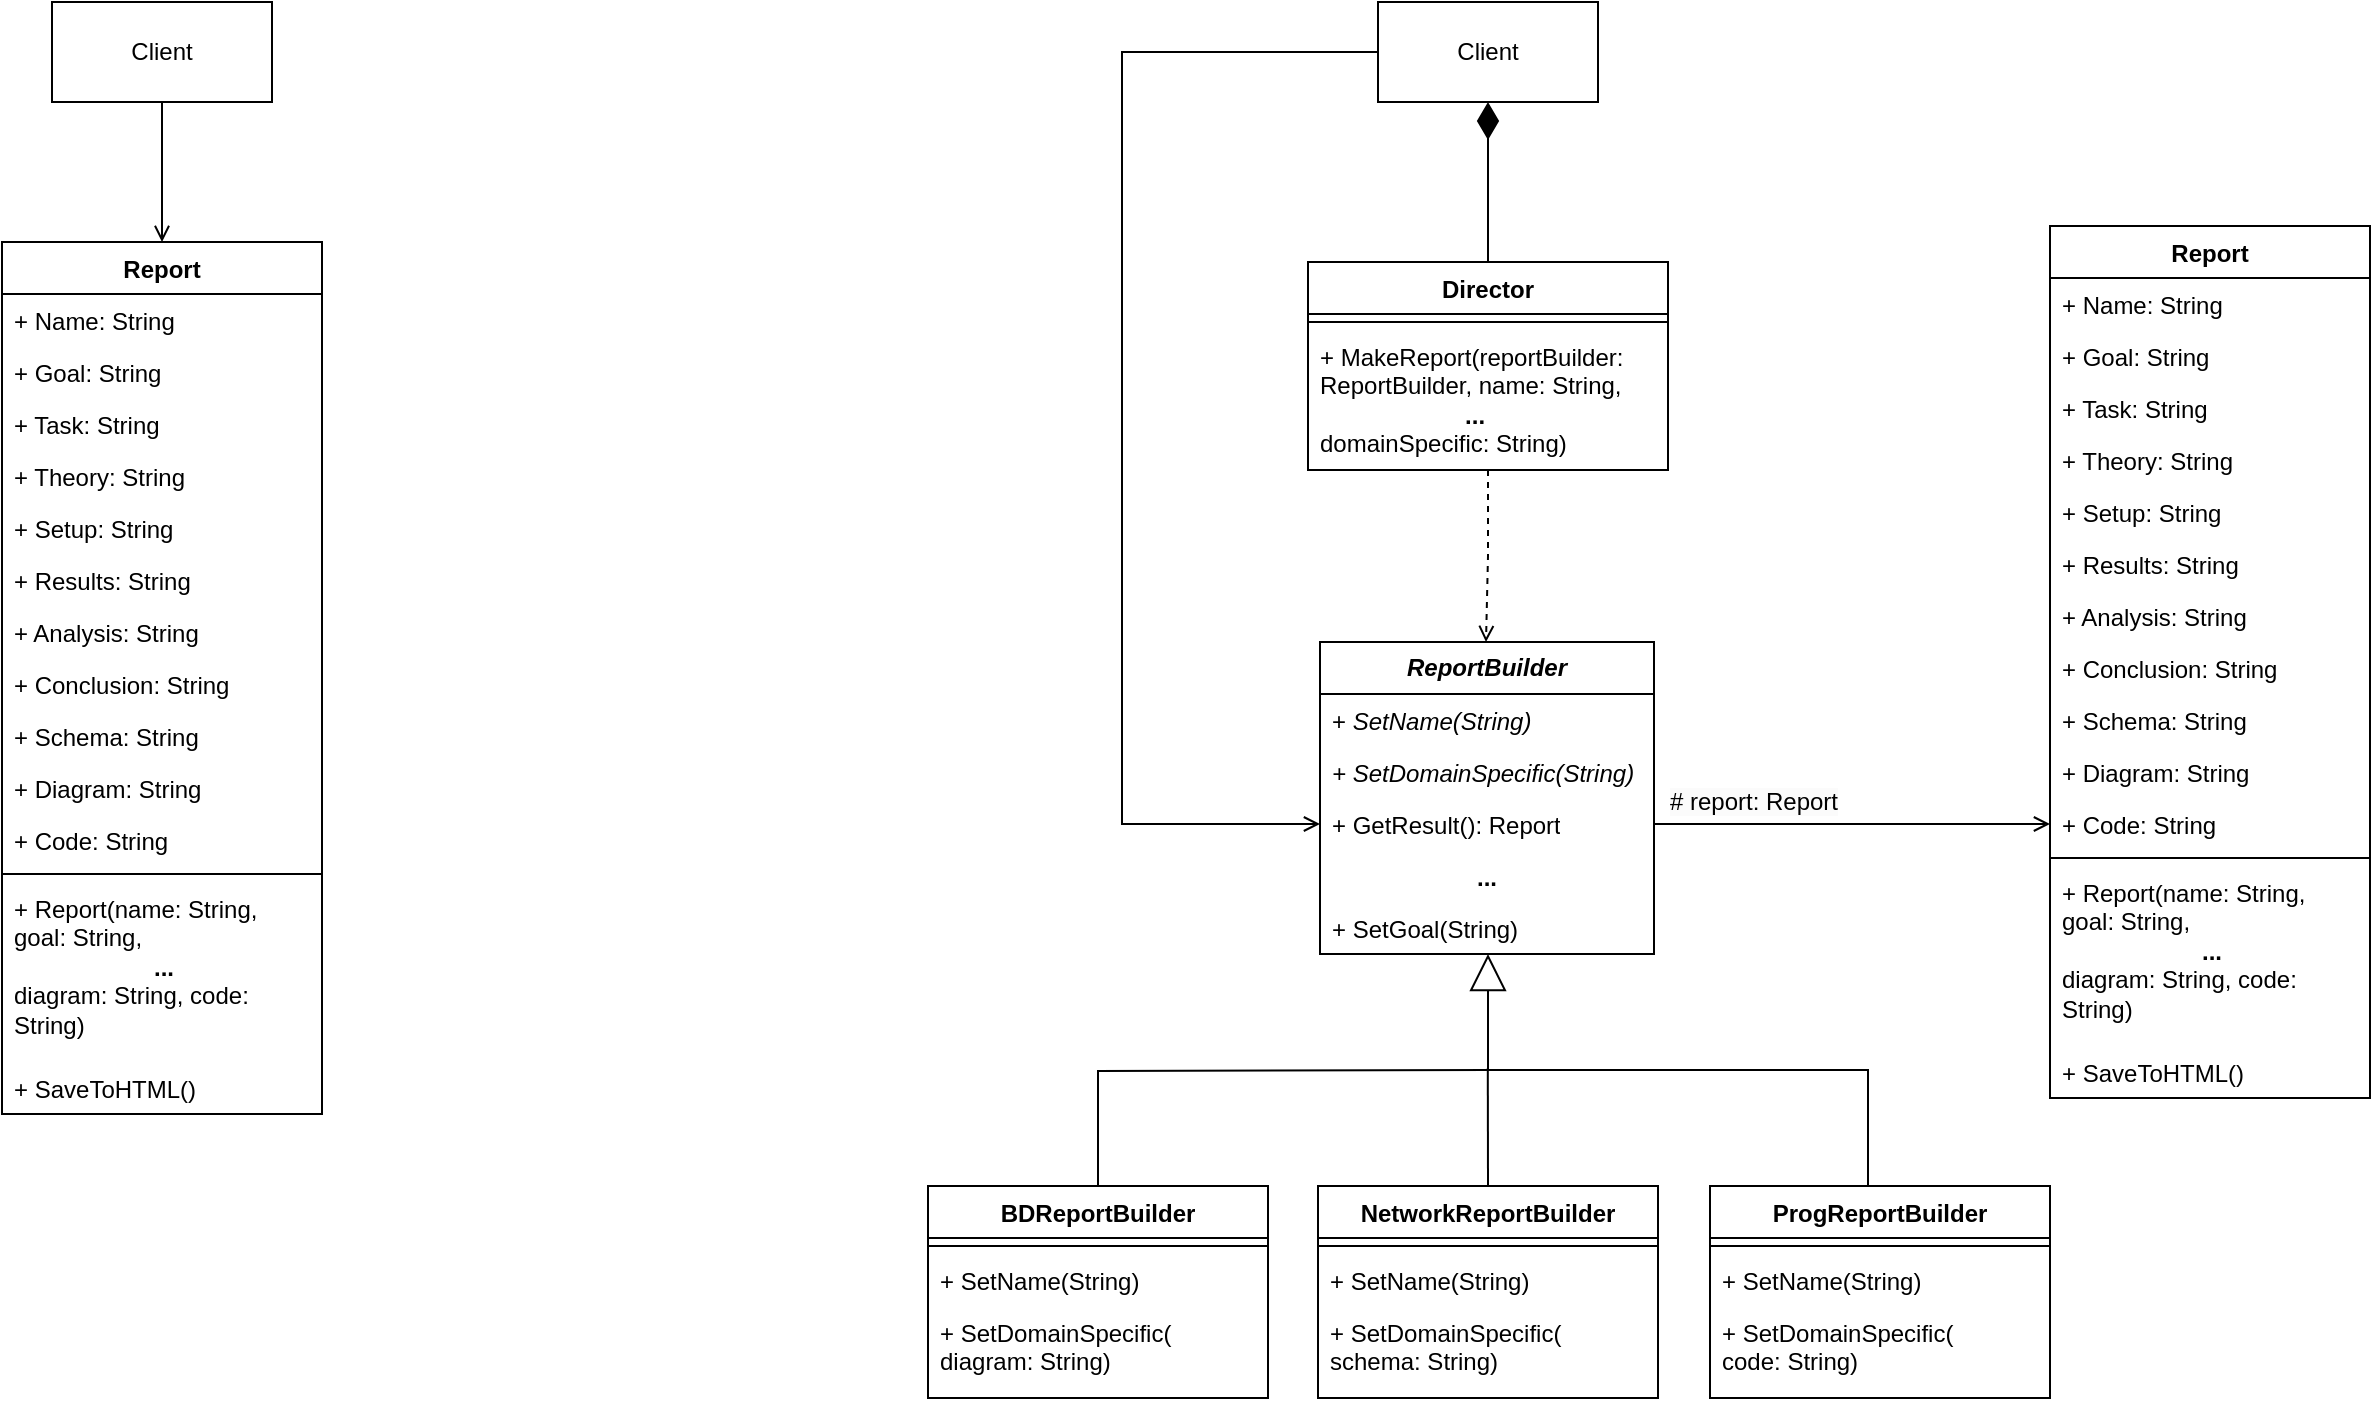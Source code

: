 <mxfile version="26.0.16">
  <diagram name="Страница — 1" id="Og0tgNFc3rOOeeWU840y">
    <mxGraphModel dx="2062" dy="689" grid="1" gridSize="10" guides="1" tooltips="1" connect="1" arrows="1" fold="1" page="1" pageScale="1" pageWidth="827" pageHeight="1169" math="0" shadow="0">
      <root>
        <mxCell id="0" />
        <mxCell id="1" parent="0" />
        <mxCell id="otvnR_pxBpoIMcIP2tVN-1" value="Report" style="swimlane;fontStyle=1;align=center;verticalAlign=top;childLayout=stackLayout;horizontal=1;startSize=26;horizontalStack=0;resizeParent=1;resizeParentMax=0;resizeLast=0;collapsible=1;marginBottom=0;whiteSpace=wrap;html=1;" parent="1" vertex="1">
          <mxGeometry x="-50" y="140" width="160" height="436" as="geometry" />
        </mxCell>
        <mxCell id="otvnR_pxBpoIMcIP2tVN-2" value="+ N&lt;span style=&quot;background-color: transparent;&quot;&gt;ame: String&lt;/span&gt;" style="text;strokeColor=none;fillColor=none;align=left;verticalAlign=top;spacingLeft=4;spacingRight=4;overflow=hidden;rotatable=0;points=[[0,0.5],[1,0.5]];portConstraint=eastwest;whiteSpace=wrap;html=1;" parent="otvnR_pxBpoIMcIP2tVN-1" vertex="1">
          <mxGeometry y="26" width="160" height="26" as="geometry" />
        </mxCell>
        <mxCell id="otvnR_pxBpoIMcIP2tVN-3" value="+ Goal: String" style="text;strokeColor=none;fillColor=none;align=left;verticalAlign=top;spacingLeft=4;spacingRight=4;overflow=hidden;rotatable=0;points=[[0,0.5],[1,0.5]];portConstraint=eastwest;whiteSpace=wrap;html=1;" parent="otvnR_pxBpoIMcIP2tVN-1" vertex="1">
          <mxGeometry y="52" width="160" height="26" as="geometry" />
        </mxCell>
        <mxCell id="otvnR_pxBpoIMcIP2tVN-4" value="+ Task: String" style="text;strokeColor=none;fillColor=none;align=left;verticalAlign=top;spacingLeft=4;spacingRight=4;overflow=hidden;rotatable=0;points=[[0,0.5],[1,0.5]];portConstraint=eastwest;whiteSpace=wrap;html=1;" parent="otvnR_pxBpoIMcIP2tVN-1" vertex="1">
          <mxGeometry y="78" width="160" height="26" as="geometry" />
        </mxCell>
        <mxCell id="otvnR_pxBpoIMcIP2tVN-5" value="+ Theory: String" style="text;strokeColor=none;fillColor=none;align=left;verticalAlign=top;spacingLeft=4;spacingRight=4;overflow=hidden;rotatable=0;points=[[0,0.5],[1,0.5]];portConstraint=eastwest;whiteSpace=wrap;html=1;" parent="otvnR_pxBpoIMcIP2tVN-1" vertex="1">
          <mxGeometry y="104" width="160" height="26" as="geometry" />
        </mxCell>
        <mxCell id="otvnR_pxBpoIMcIP2tVN-6" value="+ Setup: String" style="text;strokeColor=none;fillColor=none;align=left;verticalAlign=top;spacingLeft=4;spacingRight=4;overflow=hidden;rotatable=0;points=[[0,0.5],[1,0.5]];portConstraint=eastwest;whiteSpace=wrap;html=1;" parent="otvnR_pxBpoIMcIP2tVN-1" vertex="1">
          <mxGeometry y="130" width="160" height="26" as="geometry" />
        </mxCell>
        <mxCell id="otvnR_pxBpoIMcIP2tVN-7" value="+ Results: String" style="text;strokeColor=none;fillColor=none;align=left;verticalAlign=top;spacingLeft=4;spacingRight=4;overflow=hidden;rotatable=0;points=[[0,0.5],[1,0.5]];portConstraint=eastwest;whiteSpace=wrap;html=1;" parent="otvnR_pxBpoIMcIP2tVN-1" vertex="1">
          <mxGeometry y="156" width="160" height="26" as="geometry" />
        </mxCell>
        <mxCell id="otvnR_pxBpoIMcIP2tVN-8" value="+ Analysis: String" style="text;strokeColor=none;fillColor=none;align=left;verticalAlign=top;spacingLeft=4;spacingRight=4;overflow=hidden;rotatable=0;points=[[0,0.5],[1,0.5]];portConstraint=eastwest;whiteSpace=wrap;html=1;" parent="otvnR_pxBpoIMcIP2tVN-1" vertex="1">
          <mxGeometry y="182" width="160" height="26" as="geometry" />
        </mxCell>
        <mxCell id="otvnR_pxBpoIMcIP2tVN-9" value="+ Conclusion: String" style="text;strokeColor=none;fillColor=none;align=left;verticalAlign=top;spacingLeft=4;spacingRight=4;overflow=hidden;rotatable=0;points=[[0,0.5],[1,0.5]];portConstraint=eastwest;whiteSpace=wrap;html=1;" parent="otvnR_pxBpoIMcIP2tVN-1" vertex="1">
          <mxGeometry y="208" width="160" height="26" as="geometry" />
        </mxCell>
        <mxCell id="otvnR_pxBpoIMcIP2tVN-10" value="+ Schema: String" style="text;strokeColor=none;fillColor=none;align=left;verticalAlign=top;spacingLeft=4;spacingRight=4;overflow=hidden;rotatable=0;points=[[0,0.5],[1,0.5]];portConstraint=eastwest;whiteSpace=wrap;html=1;" parent="otvnR_pxBpoIMcIP2tVN-1" vertex="1">
          <mxGeometry y="234" width="160" height="26" as="geometry" />
        </mxCell>
        <mxCell id="otvnR_pxBpoIMcIP2tVN-11" value="+ Diagram: String" style="text;strokeColor=none;fillColor=none;align=left;verticalAlign=top;spacingLeft=4;spacingRight=4;overflow=hidden;rotatable=0;points=[[0,0.5],[1,0.5]];portConstraint=eastwest;whiteSpace=wrap;html=1;" parent="otvnR_pxBpoIMcIP2tVN-1" vertex="1">
          <mxGeometry y="260" width="160" height="26" as="geometry" />
        </mxCell>
        <mxCell id="otvnR_pxBpoIMcIP2tVN-12" value="+ Code: String" style="text;strokeColor=none;fillColor=none;align=left;verticalAlign=top;spacingLeft=4;spacingRight=4;overflow=hidden;rotatable=0;points=[[0,0.5],[1,0.5]];portConstraint=eastwest;whiteSpace=wrap;html=1;" parent="otvnR_pxBpoIMcIP2tVN-1" vertex="1">
          <mxGeometry y="286" width="160" height="26" as="geometry" />
        </mxCell>
        <mxCell id="otvnR_pxBpoIMcIP2tVN-13" value="" style="line;strokeWidth=1;fillColor=none;align=left;verticalAlign=middle;spacingTop=-1;spacingLeft=3;spacingRight=3;rotatable=0;labelPosition=right;points=[];portConstraint=eastwest;strokeColor=inherit;" parent="otvnR_pxBpoIMcIP2tVN-1" vertex="1">
          <mxGeometry y="312" width="160" height="8" as="geometry" />
        </mxCell>
        <mxCell id="otvnR_pxBpoIMcIP2tVN-15" value="+ Report(n&lt;span style=&quot;background-color: transparent;&quot;&gt;ame: String, goal&lt;/span&gt;&lt;span style=&quot;background-color: transparent;&quot;&gt;: String&lt;/span&gt;&lt;span style=&quot;background-color: transparent;&quot;&gt;,&lt;/span&gt;&lt;div style=&quot;text-align: center;&quot;&gt;&lt;span style=&quot;background-color: transparent;&quot;&gt;&lt;b&gt;...&lt;/b&gt;&lt;/span&gt;&lt;/div&gt;&lt;div style=&quot;&quot;&gt;&lt;span style=&quot;background-color: transparent;&quot;&gt;diagram: String, code&lt;/span&gt;&lt;span style=&quot;background-color: transparent;&quot;&gt;: String)&lt;/span&gt;&lt;/div&gt;" style="text;strokeColor=none;fillColor=none;align=left;verticalAlign=top;spacingLeft=4;spacingRight=4;overflow=hidden;rotatable=0;points=[[0,0.5],[1,0.5]];portConstraint=eastwest;whiteSpace=wrap;html=1;" parent="otvnR_pxBpoIMcIP2tVN-1" vertex="1">
          <mxGeometry y="320" width="160" height="90" as="geometry" />
        </mxCell>
        <mxCell id="otvnR_pxBpoIMcIP2tVN-14" value="+ SaveToHTML()" style="text;strokeColor=none;fillColor=none;align=left;verticalAlign=top;spacingLeft=4;spacingRight=4;overflow=hidden;rotatable=0;points=[[0,0.5],[1,0.5]];portConstraint=eastwest;whiteSpace=wrap;html=1;" parent="otvnR_pxBpoIMcIP2tVN-1" vertex="1">
          <mxGeometry y="410" width="160" height="26" as="geometry" />
        </mxCell>
        <mxCell id="rZj8_hMJJg2uzkfCbS3A-47" style="edgeStyle=orthogonalEdgeStyle;rounded=0;orthogonalLoop=1;jettySize=auto;html=1;exitX=0.5;exitY=1;exitDx=0;exitDy=0;entryX=0.5;entryY=0;entryDx=0;entryDy=0;endArrow=open;endFill=0;endSize=6;" parent="1" source="rZj8_hMJJg2uzkfCbS3A-46" target="otvnR_pxBpoIMcIP2tVN-1" edge="1">
          <mxGeometry relative="1" as="geometry" />
        </mxCell>
        <mxCell id="rZj8_hMJJg2uzkfCbS3A-46" value="Client" style="html=1;whiteSpace=wrap;" parent="1" vertex="1">
          <mxGeometry x="-25" y="20" width="110" height="50" as="geometry" />
        </mxCell>
        <mxCell id="rZj8_hMJJg2uzkfCbS3A-48" value="Report" style="swimlane;fontStyle=1;align=center;verticalAlign=top;childLayout=stackLayout;horizontal=1;startSize=26;horizontalStack=0;resizeParent=1;resizeParentMax=0;resizeLast=0;collapsible=1;marginBottom=0;whiteSpace=wrap;html=1;" parent="1" vertex="1">
          <mxGeometry x="974" y="132" width="160" height="436" as="geometry" />
        </mxCell>
        <mxCell id="rZj8_hMJJg2uzkfCbS3A-49" value="+ N&lt;span style=&quot;background-color: transparent;&quot;&gt;ame: String&lt;/span&gt;" style="text;strokeColor=none;fillColor=none;align=left;verticalAlign=top;spacingLeft=4;spacingRight=4;overflow=hidden;rotatable=0;points=[[0,0.5],[1,0.5]];portConstraint=eastwest;whiteSpace=wrap;html=1;" parent="rZj8_hMJJg2uzkfCbS3A-48" vertex="1">
          <mxGeometry y="26" width="160" height="26" as="geometry" />
        </mxCell>
        <mxCell id="rZj8_hMJJg2uzkfCbS3A-50" value="+ Goal: String" style="text;strokeColor=none;fillColor=none;align=left;verticalAlign=top;spacingLeft=4;spacingRight=4;overflow=hidden;rotatable=0;points=[[0,0.5],[1,0.5]];portConstraint=eastwest;whiteSpace=wrap;html=1;" parent="rZj8_hMJJg2uzkfCbS3A-48" vertex="1">
          <mxGeometry y="52" width="160" height="26" as="geometry" />
        </mxCell>
        <mxCell id="rZj8_hMJJg2uzkfCbS3A-51" value="+ Task: String" style="text;strokeColor=none;fillColor=none;align=left;verticalAlign=top;spacingLeft=4;spacingRight=4;overflow=hidden;rotatable=0;points=[[0,0.5],[1,0.5]];portConstraint=eastwest;whiteSpace=wrap;html=1;" parent="rZj8_hMJJg2uzkfCbS3A-48" vertex="1">
          <mxGeometry y="78" width="160" height="26" as="geometry" />
        </mxCell>
        <mxCell id="rZj8_hMJJg2uzkfCbS3A-52" value="+ Theory: String" style="text;strokeColor=none;fillColor=none;align=left;verticalAlign=top;spacingLeft=4;spacingRight=4;overflow=hidden;rotatable=0;points=[[0,0.5],[1,0.5]];portConstraint=eastwest;whiteSpace=wrap;html=1;" parent="rZj8_hMJJg2uzkfCbS3A-48" vertex="1">
          <mxGeometry y="104" width="160" height="26" as="geometry" />
        </mxCell>
        <mxCell id="rZj8_hMJJg2uzkfCbS3A-53" value="+ Setup: String" style="text;strokeColor=none;fillColor=none;align=left;verticalAlign=top;spacingLeft=4;spacingRight=4;overflow=hidden;rotatable=0;points=[[0,0.5],[1,0.5]];portConstraint=eastwest;whiteSpace=wrap;html=1;" parent="rZj8_hMJJg2uzkfCbS3A-48" vertex="1">
          <mxGeometry y="130" width="160" height="26" as="geometry" />
        </mxCell>
        <mxCell id="rZj8_hMJJg2uzkfCbS3A-54" value="+ Results: String" style="text;strokeColor=none;fillColor=none;align=left;verticalAlign=top;spacingLeft=4;spacingRight=4;overflow=hidden;rotatable=0;points=[[0,0.5],[1,0.5]];portConstraint=eastwest;whiteSpace=wrap;html=1;" parent="rZj8_hMJJg2uzkfCbS3A-48" vertex="1">
          <mxGeometry y="156" width="160" height="26" as="geometry" />
        </mxCell>
        <mxCell id="rZj8_hMJJg2uzkfCbS3A-55" value="+ Analysis: String" style="text;strokeColor=none;fillColor=none;align=left;verticalAlign=top;spacingLeft=4;spacingRight=4;overflow=hidden;rotatable=0;points=[[0,0.5],[1,0.5]];portConstraint=eastwest;whiteSpace=wrap;html=1;" parent="rZj8_hMJJg2uzkfCbS3A-48" vertex="1">
          <mxGeometry y="182" width="160" height="26" as="geometry" />
        </mxCell>
        <mxCell id="rZj8_hMJJg2uzkfCbS3A-56" value="+ Conclusion: String" style="text;strokeColor=none;fillColor=none;align=left;verticalAlign=top;spacingLeft=4;spacingRight=4;overflow=hidden;rotatable=0;points=[[0,0.5],[1,0.5]];portConstraint=eastwest;whiteSpace=wrap;html=1;" parent="rZj8_hMJJg2uzkfCbS3A-48" vertex="1">
          <mxGeometry y="208" width="160" height="26" as="geometry" />
        </mxCell>
        <mxCell id="rZj8_hMJJg2uzkfCbS3A-57" value="+ Schema: String" style="text;strokeColor=none;fillColor=none;align=left;verticalAlign=top;spacingLeft=4;spacingRight=4;overflow=hidden;rotatable=0;points=[[0,0.5],[1,0.5]];portConstraint=eastwest;whiteSpace=wrap;html=1;" parent="rZj8_hMJJg2uzkfCbS3A-48" vertex="1">
          <mxGeometry y="234" width="160" height="26" as="geometry" />
        </mxCell>
        <mxCell id="rZj8_hMJJg2uzkfCbS3A-58" value="+ Diagram: String" style="text;strokeColor=none;fillColor=none;align=left;verticalAlign=top;spacingLeft=4;spacingRight=4;overflow=hidden;rotatable=0;points=[[0,0.5],[1,0.5]];portConstraint=eastwest;whiteSpace=wrap;html=1;" parent="rZj8_hMJJg2uzkfCbS3A-48" vertex="1">
          <mxGeometry y="260" width="160" height="26" as="geometry" />
        </mxCell>
        <mxCell id="rZj8_hMJJg2uzkfCbS3A-59" value="+ Code: String" style="text;strokeColor=none;fillColor=none;align=left;verticalAlign=top;spacingLeft=4;spacingRight=4;overflow=hidden;rotatable=0;points=[[0,0.5],[1,0.5]];portConstraint=eastwest;whiteSpace=wrap;html=1;" parent="rZj8_hMJJg2uzkfCbS3A-48" vertex="1">
          <mxGeometry y="286" width="160" height="26" as="geometry" />
        </mxCell>
        <mxCell id="rZj8_hMJJg2uzkfCbS3A-60" value="" style="line;strokeWidth=1;fillColor=none;align=left;verticalAlign=middle;spacingTop=-1;spacingLeft=3;spacingRight=3;rotatable=0;labelPosition=right;points=[];portConstraint=eastwest;strokeColor=inherit;" parent="rZj8_hMJJg2uzkfCbS3A-48" vertex="1">
          <mxGeometry y="312" width="160" height="8" as="geometry" />
        </mxCell>
        <mxCell id="l1GrKG9TkntL2lwzlkpG-1" value="+ Report(n&lt;span style=&quot;background-color: transparent;&quot;&gt;ame: String, goal&lt;/span&gt;&lt;span style=&quot;background-color: transparent;&quot;&gt;: String&lt;/span&gt;&lt;span style=&quot;background-color: transparent;&quot;&gt;,&lt;/span&gt;&lt;div style=&quot;text-align: center;&quot;&gt;&lt;span style=&quot;background-color: transparent;&quot;&gt;&lt;b&gt;...&lt;/b&gt;&lt;/span&gt;&lt;/div&gt;&lt;div&gt;&lt;span style=&quot;background-color: transparent;&quot;&gt;diagram: String, code&lt;/span&gt;&lt;span style=&quot;background-color: transparent;&quot;&gt;: String)&lt;/span&gt;&lt;/div&gt;" style="text;strokeColor=none;fillColor=none;align=left;verticalAlign=top;spacingLeft=4;spacingRight=4;overflow=hidden;rotatable=0;points=[[0,0.5],[1,0.5]];portConstraint=eastwest;whiteSpace=wrap;html=1;" parent="rZj8_hMJJg2uzkfCbS3A-48" vertex="1">
          <mxGeometry y="320" width="160" height="90" as="geometry" />
        </mxCell>
        <mxCell id="rZj8_hMJJg2uzkfCbS3A-61" value="+ SaveToHTML()" style="text;strokeColor=none;fillColor=none;align=left;verticalAlign=top;spacingLeft=4;spacingRight=4;overflow=hidden;rotatable=0;points=[[0,0.5],[1,0.5]];portConstraint=eastwest;whiteSpace=wrap;html=1;" parent="rZj8_hMJJg2uzkfCbS3A-48" vertex="1">
          <mxGeometry y="410" width="160" height="26" as="geometry" />
        </mxCell>
        <mxCell id="rZj8_hMJJg2uzkfCbS3A-125" style="edgeStyle=orthogonalEdgeStyle;rounded=0;orthogonalLoop=1;jettySize=auto;html=1;exitX=0.5;exitY=0;exitDx=0;exitDy=0;entryX=0.5;entryY=1;entryDx=0;entryDy=0;endArrow=diamondThin;endFill=1;endSize=16;" parent="1" source="rZj8_hMJJg2uzkfCbS3A-118" target="rZj8_hMJJg2uzkfCbS3A-88" edge="1">
          <mxGeometry relative="1" as="geometry" />
        </mxCell>
        <mxCell id="mU555xeBcAIQ4zLuuIPQ-16" style="edgeStyle=orthogonalEdgeStyle;rounded=0;orthogonalLoop=1;jettySize=auto;html=1;exitX=0;exitY=0.5;exitDx=0;exitDy=0;entryX=0;entryY=0.5;entryDx=0;entryDy=0;endArrow=open;endFill=0;" edge="1" parent="1" source="rZj8_hMJJg2uzkfCbS3A-88" target="mU555xeBcAIQ4zLuuIPQ-14">
          <mxGeometry relative="1" as="geometry">
            <Array as="points">
              <mxPoint x="510" y="45" />
              <mxPoint x="510" y="431" />
            </Array>
          </mxGeometry>
        </mxCell>
        <mxCell id="rZj8_hMJJg2uzkfCbS3A-88" value="Client" style="html=1;whiteSpace=wrap;" parent="1" vertex="1">
          <mxGeometry x="638" y="20" width="110" height="50" as="geometry" />
        </mxCell>
        <mxCell id="rZj8_hMJJg2uzkfCbS3A-99" value="BDReportBuilder" style="swimlane;fontStyle=1;align=center;verticalAlign=top;childLayout=stackLayout;horizontal=1;startSize=26;horizontalStack=0;resizeParent=1;resizeParentMax=0;resizeLast=0;collapsible=1;marginBottom=0;whiteSpace=wrap;html=1;" parent="1" vertex="1">
          <mxGeometry x="413" y="612" width="170" height="106" as="geometry" />
        </mxCell>
        <mxCell id="rZj8_hMJJg2uzkfCbS3A-100" value="" style="line;strokeWidth=1;fillColor=none;align=left;verticalAlign=middle;spacingTop=-1;spacingLeft=3;spacingRight=3;rotatable=0;labelPosition=right;points=[];portConstraint=eastwest;strokeColor=inherit;" parent="rZj8_hMJJg2uzkfCbS3A-99" vertex="1">
          <mxGeometry y="26" width="170" height="8" as="geometry" />
        </mxCell>
        <mxCell id="mU555xeBcAIQ4zLuuIPQ-1" value="+ &lt;span&gt;SetName(String)&lt;/span&gt;" style="text;strokeColor=none;fillColor=none;align=left;verticalAlign=top;spacingLeft=4;spacingRight=4;overflow=hidden;rotatable=0;points=[[0,0.5],[1,0.5]];portConstraint=eastwest;whiteSpace=wrap;html=1;fontStyle=0" vertex="1" parent="rZj8_hMJJg2uzkfCbS3A-99">
          <mxGeometry y="34" width="170" height="26" as="geometry" />
        </mxCell>
        <mxCell id="aEDQhSqEuicsDPwHiGlb-11" value="+ SetDomainSpecific(&lt;div&gt;diagram: String)&lt;/div&gt;" style="text;strokeColor=none;fillColor=none;align=left;verticalAlign=top;spacingLeft=4;spacingRight=4;overflow=hidden;rotatable=0;points=[[0,0.5],[1,0.5]];portConstraint=eastwest;whiteSpace=wrap;html=1;" parent="rZj8_hMJJg2uzkfCbS3A-99" vertex="1">
          <mxGeometry y="60" width="170" height="46" as="geometry" />
        </mxCell>
        <mxCell id="rZj8_hMJJg2uzkfCbS3A-102" value="NetworkReportBuilder" style="swimlane;fontStyle=1;align=center;verticalAlign=top;childLayout=stackLayout;horizontal=1;startSize=26;horizontalStack=0;resizeParent=1;resizeParentMax=0;resizeLast=0;collapsible=1;marginBottom=0;whiteSpace=wrap;html=1;" parent="1" vertex="1">
          <mxGeometry x="608" y="612" width="170" height="106" as="geometry" />
        </mxCell>
        <mxCell id="rZj8_hMJJg2uzkfCbS3A-103" value="" style="line;strokeWidth=1;fillColor=none;align=left;verticalAlign=middle;spacingTop=-1;spacingLeft=3;spacingRight=3;rotatable=0;labelPosition=right;points=[];portConstraint=eastwest;strokeColor=inherit;" parent="rZj8_hMJJg2uzkfCbS3A-102" vertex="1">
          <mxGeometry y="26" width="170" height="8" as="geometry" />
        </mxCell>
        <mxCell id="mU555xeBcAIQ4zLuuIPQ-2" value="+ &lt;span&gt;SetName(String)&lt;/span&gt;" style="text;strokeColor=none;fillColor=none;align=left;verticalAlign=top;spacingLeft=4;spacingRight=4;overflow=hidden;rotatable=0;points=[[0,0.5],[1,0.5]];portConstraint=eastwest;whiteSpace=wrap;html=1;fontStyle=0" vertex="1" parent="rZj8_hMJJg2uzkfCbS3A-102">
          <mxGeometry y="34" width="170" height="26" as="geometry" />
        </mxCell>
        <mxCell id="l1GrKG9TkntL2lwzlkpG-2" value="+ SetDomainSpecific(&lt;div&gt;schema: String)&lt;/div&gt;" style="text;strokeColor=none;fillColor=none;align=left;verticalAlign=top;spacingLeft=4;spacingRight=4;overflow=hidden;rotatable=0;points=[[0,0.5],[1,0.5]];portConstraint=eastwest;whiteSpace=wrap;html=1;" parent="rZj8_hMJJg2uzkfCbS3A-102" vertex="1">
          <mxGeometry y="60" width="170" height="46" as="geometry" />
        </mxCell>
        <mxCell id="rZj8_hMJJg2uzkfCbS3A-105" value="ProgReportBuilder" style="swimlane;fontStyle=1;align=center;verticalAlign=top;childLayout=stackLayout;horizontal=1;startSize=26;horizontalStack=0;resizeParent=1;resizeParentMax=0;resizeLast=0;collapsible=1;marginBottom=0;whiteSpace=wrap;html=1;" parent="1" vertex="1">
          <mxGeometry x="804" y="612" width="170" height="106" as="geometry" />
        </mxCell>
        <mxCell id="rZj8_hMJJg2uzkfCbS3A-106" value="" style="line;strokeWidth=1;fillColor=none;align=left;verticalAlign=middle;spacingTop=-1;spacingLeft=3;spacingRight=3;rotatable=0;labelPosition=right;points=[];portConstraint=eastwest;strokeColor=inherit;" parent="rZj8_hMJJg2uzkfCbS3A-105" vertex="1">
          <mxGeometry y="26" width="170" height="8" as="geometry" />
        </mxCell>
        <mxCell id="mU555xeBcAIQ4zLuuIPQ-3" value="+ &lt;span&gt;SetName(String)&lt;/span&gt;" style="text;strokeColor=none;fillColor=none;align=left;verticalAlign=top;spacingLeft=4;spacingRight=4;overflow=hidden;rotatable=0;points=[[0,0.5],[1,0.5]];portConstraint=eastwest;whiteSpace=wrap;html=1;fontStyle=0" vertex="1" parent="rZj8_hMJJg2uzkfCbS3A-105">
          <mxGeometry y="34" width="170" height="26" as="geometry" />
        </mxCell>
        <mxCell id="l1GrKG9TkntL2lwzlkpG-3" value="+ SetDomainSpecific(&lt;div&gt;code: String)&lt;/div&gt;" style="text;strokeColor=none;fillColor=none;align=left;verticalAlign=top;spacingLeft=4;spacingRight=4;overflow=hidden;rotatable=0;points=[[0,0.5],[1,0.5]];portConstraint=eastwest;whiteSpace=wrap;html=1;" parent="rZj8_hMJJg2uzkfCbS3A-105" vertex="1">
          <mxGeometry y="60" width="170" height="46" as="geometry" />
        </mxCell>
        <mxCell id="rZj8_hMJJg2uzkfCbS3A-108" value="" style="endArrow=block;endSize=16;endFill=0;html=1;rounded=0;edgeStyle=orthogonalEdgeStyle;exitX=0.5;exitY=0;exitDx=0;exitDy=0;entryX=0.5;entryY=1;entryDx=0;entryDy=0;" parent="1" source="rZj8_hMJJg2uzkfCbS3A-105" edge="1">
          <mxGeometry width="160" relative="1" as="geometry">
            <mxPoint x="913" y="562" as="sourcePoint" />
            <mxPoint x="693" y="496" as="targetPoint" />
            <Array as="points">
              <mxPoint x="883" y="554" />
              <mxPoint x="693" y="554" />
            </Array>
          </mxGeometry>
        </mxCell>
        <mxCell id="rZj8_hMJJg2uzkfCbS3A-109" value="" style="endArrow=none;endSize=16;endFill=0;html=1;rounded=0;edgeStyle=orthogonalEdgeStyle;entryX=0.5;entryY=0;entryDx=0;entryDy=0;startFill=0;" parent="1" target="rZj8_hMJJg2uzkfCbS3A-99" edge="1">
          <mxGeometry width="160" relative="1" as="geometry">
            <mxPoint x="693" y="554" as="sourcePoint" />
            <mxPoint x="503.0" y="610" as="targetPoint" />
          </mxGeometry>
        </mxCell>
        <mxCell id="rZj8_hMJJg2uzkfCbS3A-110" value="" style="endArrow=none;endFill=1;endSize=12;html=1;rounded=0;startFill=0;exitX=0.5;exitY=0;exitDx=0;exitDy=0;" parent="1" source="rZj8_hMJJg2uzkfCbS3A-102" edge="1">
          <mxGeometry width="160" relative="1" as="geometry">
            <mxPoint x="692.9" y="583" as="sourcePoint" />
            <mxPoint x="692.9" y="553" as="targetPoint" />
          </mxGeometry>
        </mxCell>
        <mxCell id="aEDQhSqEuicsDPwHiGlb-10" style="edgeStyle=orthogonalEdgeStyle;rounded=0;orthogonalLoop=1;jettySize=auto;html=1;exitX=0.5;exitY=1;exitDx=0;exitDy=0;entryX=0.5;entryY=0;entryDx=0;entryDy=0;dashed=1;endArrow=open;endFill=0;" parent="1" source="rZj8_hMJJg2uzkfCbS3A-118" edge="1">
          <mxGeometry relative="1" as="geometry">
            <mxPoint x="692" y="340" as="targetPoint" />
          </mxGeometry>
        </mxCell>
        <mxCell id="rZj8_hMJJg2uzkfCbS3A-118" value="Director" style="swimlane;fontStyle=1;align=center;verticalAlign=top;childLayout=stackLayout;horizontal=1;startSize=26;horizontalStack=0;resizeParent=1;resizeParentMax=0;resizeLast=0;collapsible=1;marginBottom=0;whiteSpace=wrap;html=1;" parent="1" vertex="1">
          <mxGeometry x="603" y="150" width="180" height="104" as="geometry" />
        </mxCell>
        <mxCell id="rZj8_hMJJg2uzkfCbS3A-120" value="" style="line;strokeWidth=1;fillColor=none;align=left;verticalAlign=middle;spacingTop=-1;spacingLeft=3;spacingRight=3;rotatable=0;labelPosition=right;points=[];portConstraint=eastwest;strokeColor=inherit;" parent="rZj8_hMJJg2uzkfCbS3A-118" vertex="1">
          <mxGeometry y="26" width="180" height="8" as="geometry" />
        </mxCell>
        <mxCell id="rZj8_hMJJg2uzkfCbS3A-121" value="+ MakeReport(reportBuilder:&amp;nbsp;&lt;div&gt;&lt;span style=&quot;text-align: center;&quot;&gt;ReportBuilder, name: String,&lt;br&gt;&lt;div style=&quot;text-align: center;&quot;&gt;&lt;b style=&quot;background-color: transparent; text-align: left;&quot;&gt;...&lt;/b&gt;&lt;/div&gt;&lt;/span&gt;domainSpecific: String)&lt;/div&gt;" style="text;strokeColor=none;fillColor=none;align=left;verticalAlign=top;spacingLeft=4;spacingRight=4;overflow=hidden;rotatable=0;points=[[0,0.5],[1,0.5]];portConstraint=eastwest;whiteSpace=wrap;html=1;" parent="rZj8_hMJJg2uzkfCbS3A-118" vertex="1">
          <mxGeometry y="34" width="180" height="70" as="geometry" />
        </mxCell>
        <mxCell id="rZj8_hMJJg2uzkfCbS3A-117" value="" style="endArrow=open;endSize=6;html=1;rounded=0;edgeStyle=orthogonalEdgeStyle;entryX=0;entryY=0.5;entryDx=0;entryDy=0;endFill=0;exitX=1;exitY=0.5;exitDx=0;exitDy=0;" parent="1" source="mU555xeBcAIQ4zLuuIPQ-14" target="rZj8_hMJJg2uzkfCbS3A-59" edge="1">
          <mxGeometry width="160" relative="1" as="geometry">
            <mxPoint x="777" y="413" as="sourcePoint" />
            <mxPoint x="890" y="330" as="targetPoint" />
          </mxGeometry>
        </mxCell>
        <mxCell id="mU555xeBcAIQ4zLuuIPQ-6" value="&#xa;&lt;span style=&quot;color: rgb(0, 0, 0); font-family: Helvetica; font-size: 12px; font-style: normal; font-variant-ligatures: normal; font-variant-caps: normal; font-weight: 400; letter-spacing: normal; orphans: 2; text-align: left; text-indent: 0px; text-transform: none; widows: 2; word-spacing: 0px; -webkit-text-stroke-width: 0px; white-space: normal; background-color: rgb(251, 251, 251); text-decoration-thickness: initial; text-decoration-style: initial; text-decoration-color: initial; display: inline !important; float: none;&quot;&gt;# report: Report&lt;/span&gt;&#xa;&#xa;" style="text;html=1;align=center;verticalAlign=middle;whiteSpace=wrap;rounded=0;" vertex="1" parent="1">
          <mxGeometry x="776" y="412" width="100" height="30" as="geometry" />
        </mxCell>
        <mxCell id="mU555xeBcAIQ4zLuuIPQ-7" value="&lt;i style=&quot;font-weight: 700;&quot;&gt;ReportBuilder&lt;/i&gt;" style="swimlane;fontStyle=0;childLayout=stackLayout;horizontal=1;startSize=26;fillColor=none;horizontalStack=0;resizeParent=1;resizeParentMax=0;resizeLast=0;collapsible=1;marginBottom=0;whiteSpace=wrap;html=1;" vertex="1" parent="1">
          <mxGeometry x="609" y="340" width="167" height="156" as="geometry" />
        </mxCell>
        <mxCell id="mU555xeBcAIQ4zLuuIPQ-11" value="+ &lt;i&gt;SetName(String)&lt;/i&gt;" style="text;strokeColor=none;fillColor=none;align=left;verticalAlign=top;spacingLeft=4;spacingRight=4;overflow=hidden;rotatable=0;points=[[0,0.5],[1,0.5]];portConstraint=eastwest;whiteSpace=wrap;html=1;" vertex="1" parent="mU555xeBcAIQ4zLuuIPQ-7">
          <mxGeometry y="26" width="167" height="26" as="geometry" />
        </mxCell>
        <mxCell id="mU555xeBcAIQ4zLuuIPQ-15" value="&lt;i&gt;+ SetDomainSpecific(String)&lt;/i&gt;" style="text;strokeColor=none;fillColor=none;align=left;verticalAlign=top;spacingLeft=4;spacingRight=4;overflow=hidden;rotatable=0;points=[[0,0.5],[1,0.5]];portConstraint=eastwest;whiteSpace=wrap;html=1;" vertex="1" parent="mU555xeBcAIQ4zLuuIPQ-7">
          <mxGeometry y="52" width="167" height="26" as="geometry" />
        </mxCell>
        <mxCell id="mU555xeBcAIQ4zLuuIPQ-14" value="+ GetResult(): Report" style="text;strokeColor=none;fillColor=none;align=left;verticalAlign=top;spacingLeft=4;spacingRight=4;overflow=hidden;rotatable=0;points=[[0,0.5],[1,0.5]];portConstraint=eastwest;whiteSpace=wrap;html=1;" vertex="1" parent="mU555xeBcAIQ4zLuuIPQ-7">
          <mxGeometry y="78" width="167" height="26" as="geometry" />
        </mxCell>
        <mxCell id="mU555xeBcAIQ4zLuuIPQ-13" value="&lt;b&gt;...&lt;/b&gt;" style="text;strokeColor=none;fillColor=none;align=center;verticalAlign=top;spacingLeft=4;spacingRight=4;overflow=hidden;rotatable=0;points=[[0,0.5],[1,0.5]];portConstraint=eastwest;whiteSpace=wrap;html=1;" vertex="1" parent="mU555xeBcAIQ4zLuuIPQ-7">
          <mxGeometry y="104" width="167" height="26" as="geometry" />
        </mxCell>
        <mxCell id="mU555xeBcAIQ4zLuuIPQ-12" value="+ SetGoal&lt;span style=&quot;background-color: transparent;&quot;&gt;(String)&lt;/span&gt;" style="text;strokeColor=none;fillColor=none;align=left;verticalAlign=top;spacingLeft=4;spacingRight=4;overflow=hidden;rotatable=0;points=[[0,0.5],[1,0.5]];portConstraint=eastwest;whiteSpace=wrap;html=1;" vertex="1" parent="mU555xeBcAIQ4zLuuIPQ-7">
          <mxGeometry y="130" width="167" height="26" as="geometry" />
        </mxCell>
      </root>
    </mxGraphModel>
  </diagram>
</mxfile>
